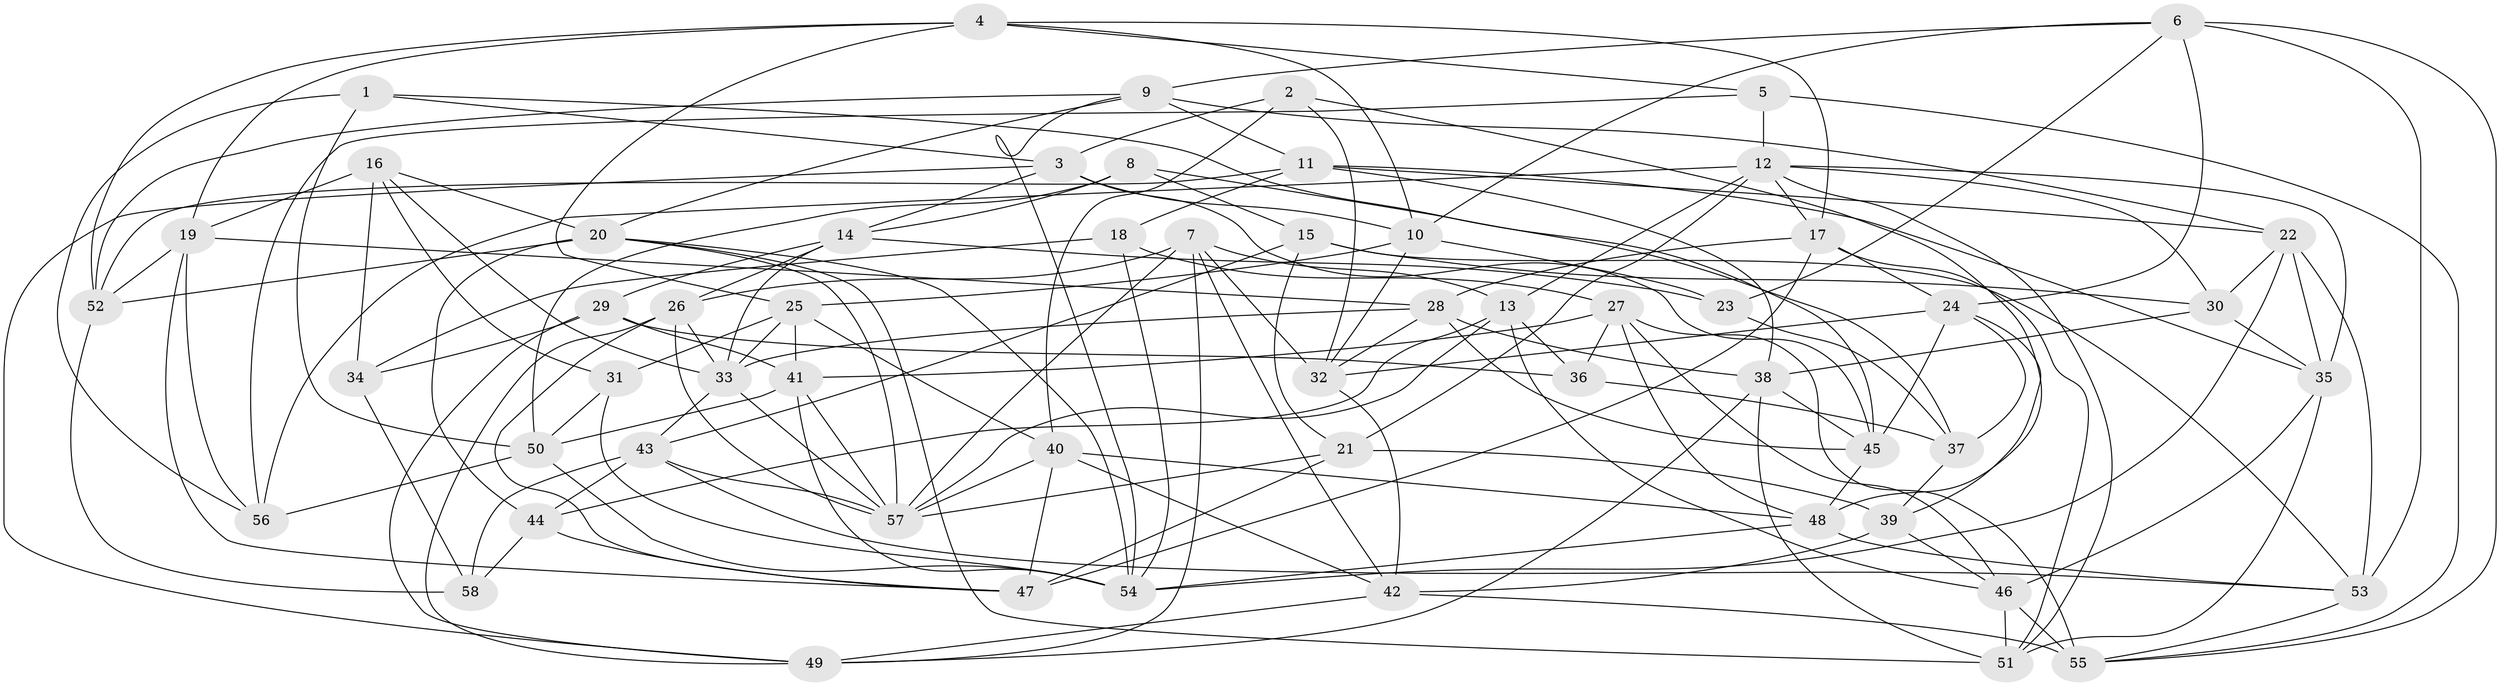 // original degree distribution, {4: 1.0}
// Generated by graph-tools (version 1.1) at 2025/03/03/09/25 03:03:06]
// undirected, 58 vertices, 164 edges
graph export_dot {
graph [start="1"]
  node [color=gray90,style=filled];
  1;
  2;
  3;
  4;
  5;
  6;
  7;
  8;
  9;
  10;
  11;
  12;
  13;
  14;
  15;
  16;
  17;
  18;
  19;
  20;
  21;
  22;
  23;
  24;
  25;
  26;
  27;
  28;
  29;
  30;
  31;
  32;
  33;
  34;
  35;
  36;
  37;
  38;
  39;
  40;
  41;
  42;
  43;
  44;
  45;
  46;
  47;
  48;
  49;
  50;
  51;
  52;
  53;
  54;
  55;
  56;
  57;
  58;
  1 -- 3 [weight=1.0];
  1 -- 45 [weight=1.0];
  1 -- 50 [weight=1.0];
  1 -- 56 [weight=1.0];
  2 -- 3 [weight=1.0];
  2 -- 32 [weight=1.0];
  2 -- 40 [weight=1.0];
  2 -- 48 [weight=1.0];
  3 -- 10 [weight=1.0];
  3 -- 14 [weight=1.0];
  3 -- 45 [weight=1.0];
  3 -- 49 [weight=1.0];
  4 -- 5 [weight=1.0];
  4 -- 10 [weight=1.0];
  4 -- 17 [weight=1.0];
  4 -- 19 [weight=1.0];
  4 -- 25 [weight=1.0];
  4 -- 52 [weight=1.0];
  5 -- 12 [weight=1.0];
  5 -- 55 [weight=1.0];
  5 -- 56 [weight=1.0];
  6 -- 9 [weight=1.0];
  6 -- 10 [weight=1.0];
  6 -- 23 [weight=1.0];
  6 -- 24 [weight=1.0];
  6 -- 53 [weight=1.0];
  6 -- 55 [weight=1.0];
  7 -- 13 [weight=1.0];
  7 -- 26 [weight=1.0];
  7 -- 32 [weight=1.0];
  7 -- 42 [weight=1.0];
  7 -- 49 [weight=1.0];
  7 -- 57 [weight=1.0];
  8 -- 14 [weight=1.0];
  8 -- 15 [weight=1.0];
  8 -- 37 [weight=1.0];
  8 -- 50 [weight=1.0];
  9 -- 11 [weight=1.0];
  9 -- 20 [weight=1.0];
  9 -- 22 [weight=1.0];
  9 -- 52 [weight=1.0];
  9 -- 54 [weight=1.0];
  10 -- 23 [weight=1.0];
  10 -- 25 [weight=1.0];
  10 -- 32 [weight=1.0];
  11 -- 18 [weight=1.0];
  11 -- 22 [weight=1.0];
  11 -- 35 [weight=1.0];
  11 -- 38 [weight=1.0];
  11 -- 52 [weight=1.0];
  12 -- 13 [weight=1.0];
  12 -- 17 [weight=1.0];
  12 -- 21 [weight=2.0];
  12 -- 30 [weight=1.0];
  12 -- 35 [weight=1.0];
  12 -- 51 [weight=1.0];
  12 -- 56 [weight=2.0];
  13 -- 36 [weight=1.0];
  13 -- 44 [weight=1.0];
  13 -- 46 [weight=1.0];
  13 -- 57 [weight=1.0];
  14 -- 23 [weight=1.0];
  14 -- 26 [weight=1.0];
  14 -- 29 [weight=1.0];
  14 -- 33 [weight=1.0];
  15 -- 21 [weight=1.0];
  15 -- 30 [weight=2.0];
  15 -- 43 [weight=1.0];
  15 -- 53 [weight=1.0];
  16 -- 19 [weight=1.0];
  16 -- 20 [weight=1.0];
  16 -- 31 [weight=1.0];
  16 -- 33 [weight=1.0];
  16 -- 34 [weight=2.0];
  17 -- 24 [weight=1.0];
  17 -- 28 [weight=1.0];
  17 -- 47 [weight=1.0];
  17 -- 51 [weight=1.0];
  18 -- 27 [weight=1.0];
  18 -- 34 [weight=1.0];
  18 -- 54 [weight=1.0];
  19 -- 28 [weight=1.0];
  19 -- 47 [weight=1.0];
  19 -- 52 [weight=1.0];
  19 -- 56 [weight=1.0];
  20 -- 44 [weight=2.0];
  20 -- 51 [weight=1.0];
  20 -- 52 [weight=1.0];
  20 -- 54 [weight=1.0];
  20 -- 57 [weight=1.0];
  21 -- 39 [weight=1.0];
  21 -- 47 [weight=1.0];
  21 -- 57 [weight=1.0];
  22 -- 30 [weight=1.0];
  22 -- 35 [weight=1.0];
  22 -- 53 [weight=1.0];
  22 -- 54 [weight=1.0];
  23 -- 37 [weight=1.0];
  24 -- 32 [weight=1.0];
  24 -- 37 [weight=1.0];
  24 -- 39 [weight=1.0];
  24 -- 45 [weight=1.0];
  25 -- 31 [weight=1.0];
  25 -- 33 [weight=1.0];
  25 -- 40 [weight=1.0];
  25 -- 41 [weight=1.0];
  26 -- 33 [weight=1.0];
  26 -- 47 [weight=1.0];
  26 -- 49 [weight=1.0];
  26 -- 57 [weight=1.0];
  27 -- 36 [weight=1.0];
  27 -- 41 [weight=1.0];
  27 -- 46 [weight=1.0];
  27 -- 48 [weight=1.0];
  27 -- 55 [weight=1.0];
  28 -- 32 [weight=1.0];
  28 -- 33 [weight=1.0];
  28 -- 38 [weight=1.0];
  28 -- 45 [weight=1.0];
  29 -- 34 [weight=2.0];
  29 -- 36 [weight=1.0];
  29 -- 41 [weight=1.0];
  29 -- 49 [weight=1.0];
  30 -- 35 [weight=1.0];
  30 -- 38 [weight=1.0];
  31 -- 50 [weight=1.0];
  31 -- 54 [weight=1.0];
  32 -- 42 [weight=1.0];
  33 -- 43 [weight=1.0];
  33 -- 57 [weight=2.0];
  34 -- 58 [weight=1.0];
  35 -- 46 [weight=1.0];
  35 -- 51 [weight=1.0];
  36 -- 37 [weight=1.0];
  37 -- 39 [weight=2.0];
  38 -- 45 [weight=1.0];
  38 -- 49 [weight=1.0];
  38 -- 51 [weight=1.0];
  39 -- 42 [weight=1.0];
  39 -- 46 [weight=1.0];
  40 -- 42 [weight=1.0];
  40 -- 47 [weight=1.0];
  40 -- 48 [weight=1.0];
  40 -- 57 [weight=1.0];
  41 -- 50 [weight=1.0];
  41 -- 54 [weight=1.0];
  41 -- 57 [weight=1.0];
  42 -- 49 [weight=1.0];
  42 -- 55 [weight=1.0];
  43 -- 44 [weight=1.0];
  43 -- 53 [weight=1.0];
  43 -- 57 [weight=1.0];
  43 -- 58 [weight=1.0];
  44 -- 47 [weight=1.0];
  44 -- 58 [weight=1.0];
  45 -- 48 [weight=1.0];
  46 -- 51 [weight=1.0];
  46 -- 55 [weight=1.0];
  48 -- 53 [weight=1.0];
  48 -- 54 [weight=1.0];
  50 -- 54 [weight=1.0];
  50 -- 56 [weight=1.0];
  52 -- 58 [weight=1.0];
  53 -- 55 [weight=1.0];
}
